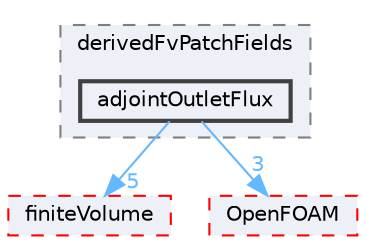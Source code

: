 digraph "src/optimisation/adjointOptimisation/adjoint/turbulenceModels/incompressibleAdjoint/adjointRAS/derivedFvPatchFields/adjointOutletFlux"
{
 // LATEX_PDF_SIZE
  bgcolor="transparent";
  edge [fontname=Helvetica,fontsize=10,labelfontname=Helvetica,labelfontsize=10];
  node [fontname=Helvetica,fontsize=10,shape=box,height=0.2,width=0.4];
  compound=true
  subgraph clusterdir_dee64796cb0cb3643bf98dbe7f3e7597 {
    graph [ bgcolor="#edf0f7", pencolor="grey50", label="derivedFvPatchFields", fontname=Helvetica,fontsize=10 style="filled,dashed", URL="dir_dee64796cb0cb3643bf98dbe7f3e7597.html",tooltip=""]
  dir_551bf657518e9cbc2b7f12d70eea016d [label="adjointOutletFlux", fillcolor="#edf0f7", color="grey25", style="filled,bold", URL="dir_551bf657518e9cbc2b7f12d70eea016d.html",tooltip=""];
  }
  dir_9bd15774b555cf7259a6fa18f99fe99b [label="finiteVolume", fillcolor="#edf0f7", color="red", style="filled,dashed", URL="dir_9bd15774b555cf7259a6fa18f99fe99b.html",tooltip=""];
  dir_c5473ff19b20e6ec4dfe5c310b3778a8 [label="OpenFOAM", fillcolor="#edf0f7", color="red", style="filled,dashed", URL="dir_c5473ff19b20e6ec4dfe5c310b3778a8.html",tooltip=""];
  dir_551bf657518e9cbc2b7f12d70eea016d->dir_9bd15774b555cf7259a6fa18f99fe99b [headlabel="5", labeldistance=1.5 headhref="dir_000047_001387.html" href="dir_000047_001387.html" color="steelblue1" fontcolor="steelblue1"];
  dir_551bf657518e9cbc2b7f12d70eea016d->dir_c5473ff19b20e6ec4dfe5c310b3778a8 [headlabel="3", labeldistance=1.5 headhref="dir_000047_002695.html" href="dir_000047_002695.html" color="steelblue1" fontcolor="steelblue1"];
}
